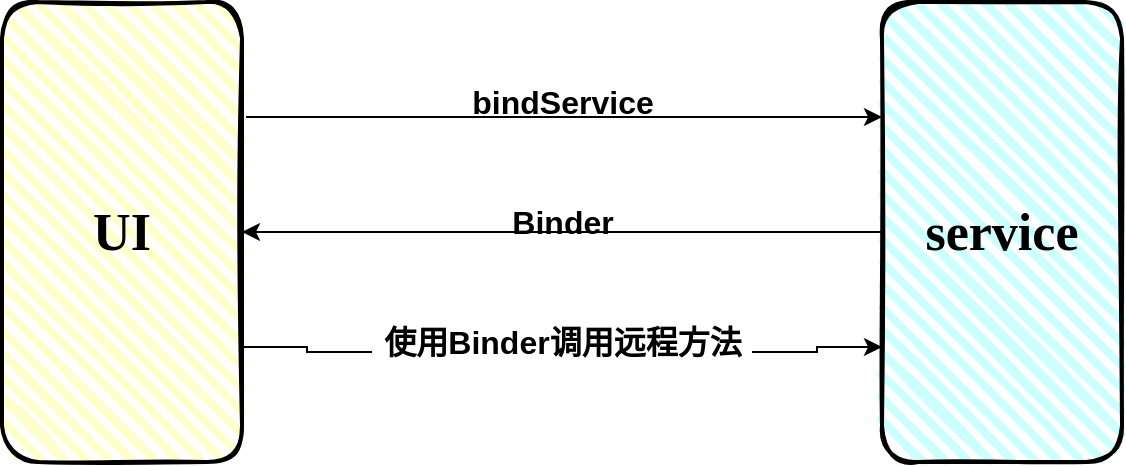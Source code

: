 <mxfile version="15.2.5" type="github"><diagram id="fTtXKx6ExzpqQ2jYbL6d" name="Page-1"><mxGraphModel dx="1422" dy="794" grid="1" gridSize="10" guides="1" tooltips="1" connect="1" arrows="1" fold="1" page="1" pageScale="1" pageWidth="827" pageHeight="1169" math="0" shadow="0"><root><mxCell id="0"/><mxCell id="1" parent="0"/><mxCell id="Bd2gsteIcf_Xyl0oQ4jV-3" style="edgeStyle=orthogonalEdgeStyle;rounded=0;orthogonalLoop=1;jettySize=auto;html=1;exitX=1;exitY=0.25;exitDx=0;exitDy=0;entryX=0;entryY=0.25;entryDx=0;entryDy=0;" edge="1" parent="1" source="Bd2gsteIcf_Xyl0oQ4jV-1" target="Bd2gsteIcf_Xyl0oQ4jV-2"><mxGeometry relative="1" as="geometry"/></mxCell><mxCell id="Bd2gsteIcf_Xyl0oQ4jV-5" style="edgeStyle=orthogonalEdgeStyle;rounded=0;orthogonalLoop=1;jettySize=auto;html=1;exitX=1;exitY=0.75;exitDx=0;exitDy=0;entryX=0;entryY=0.75;entryDx=0;entryDy=0;startArrow=none;" edge="1" parent="1" source="Bd2gsteIcf_Xyl0oQ4jV-8" target="Bd2gsteIcf_Xyl0oQ4jV-2"><mxGeometry relative="1" as="geometry"/></mxCell><mxCell id="Bd2gsteIcf_Xyl0oQ4jV-1" value="&lt;font size=&quot;1&quot; face=&quot;Times New Roman&quot;&gt;&lt;b style=&quot;font-size: 26px&quot;&gt;UI&lt;/b&gt;&lt;/font&gt;" style="rounded=1;whiteSpace=wrap;html=1;strokeWidth=2;fillWeight=4;hachureGap=8;hachureAngle=45;fillColor=#FFFFCC;sketch=1;" vertex="1" parent="1"><mxGeometry x="70" y="210" width="120" height="230" as="geometry"/></mxCell><mxCell id="Bd2gsteIcf_Xyl0oQ4jV-4" style="edgeStyle=orthogonalEdgeStyle;rounded=0;orthogonalLoop=1;jettySize=auto;html=1;exitX=0;exitY=0.5;exitDx=0;exitDy=0;entryX=1;entryY=0.5;entryDx=0;entryDy=0;" edge="1" parent="1" source="Bd2gsteIcf_Xyl0oQ4jV-2" target="Bd2gsteIcf_Xyl0oQ4jV-1"><mxGeometry relative="1" as="geometry"/></mxCell><mxCell id="Bd2gsteIcf_Xyl0oQ4jV-2" value="&lt;font face=&quot;Times New Roman&quot; size=&quot;1&quot;&gt;&lt;b style=&quot;font-size: 26px&quot;&gt;service&lt;/b&gt;&lt;/font&gt;" style="rounded=1;whiteSpace=wrap;html=1;strokeWidth=2;fillWeight=4;hachureGap=8;hachureAngle=45;fillColor=#CCFFFF;sketch=1;" vertex="1" parent="1"><mxGeometry x="510" y="210" width="120" height="230" as="geometry"/></mxCell><mxCell id="Bd2gsteIcf_Xyl0oQ4jV-6" value="&lt;b&gt;&lt;font style=&quot;font-size: 16px&quot;&gt;bindService&lt;/font&gt;&lt;/b&gt;" style="text;html=1;align=center;verticalAlign=middle;resizable=0;points=[];autosize=1;strokeColor=none;fillColor=none;" vertex="1" parent="1"><mxGeometry x="295" y="250" width="110" height="20" as="geometry"/></mxCell><mxCell id="Bd2gsteIcf_Xyl0oQ4jV-7" value="&lt;font style=&quot;font-size: 16px&quot;&gt;&lt;b&gt;Binder&lt;/b&gt;&lt;/font&gt;" style="text;html=1;align=center;verticalAlign=middle;resizable=0;points=[];autosize=1;strokeColor=none;fillColor=none;" vertex="1" parent="1"><mxGeometry x="315" y="310" width="70" height="20" as="geometry"/></mxCell><mxCell id="Bd2gsteIcf_Xyl0oQ4jV-8" value="&lt;b&gt;&lt;font style=&quot;font-size: 16px&quot;&gt;使用Binder调用远程方法&lt;/font&gt;&lt;/b&gt;" style="text;html=1;align=center;verticalAlign=middle;resizable=0;points=[];autosize=1;strokeColor=none;fillColor=none;" vertex="1" parent="1"><mxGeometry x="255" y="370" width="190" height="20" as="geometry"/></mxCell><mxCell id="Bd2gsteIcf_Xyl0oQ4jV-9" value="" style="edgeStyle=orthogonalEdgeStyle;rounded=0;orthogonalLoop=1;jettySize=auto;html=1;exitX=1;exitY=0.75;exitDx=0;exitDy=0;entryX=0;entryY=0.75;entryDx=0;entryDy=0;endArrow=none;" edge="1" parent="1" source="Bd2gsteIcf_Xyl0oQ4jV-1" target="Bd2gsteIcf_Xyl0oQ4jV-8"><mxGeometry relative="1" as="geometry"><mxPoint x="210" y="382.5" as="sourcePoint"/><mxPoint x="510" y="382.5" as="targetPoint"/></mxGeometry></mxCell></root></mxGraphModel></diagram></mxfile>